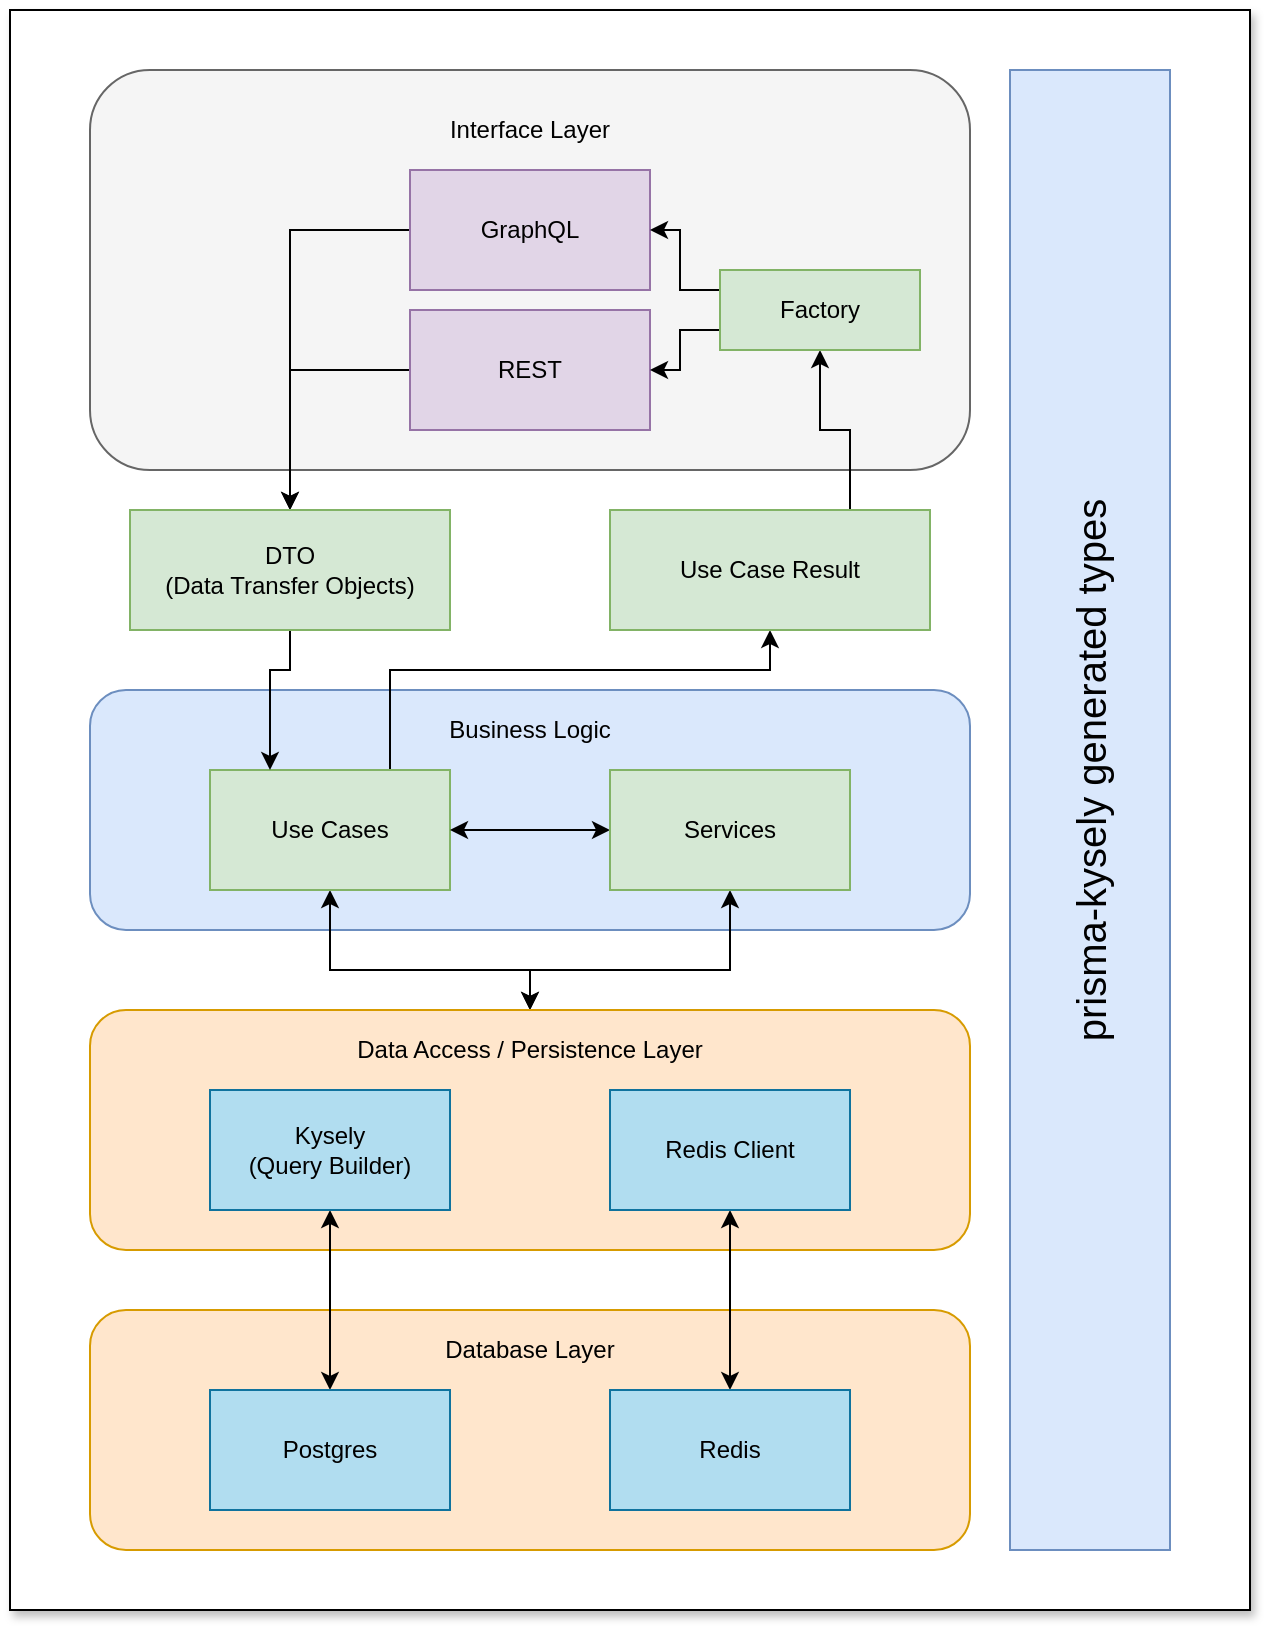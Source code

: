 <mxfile>
    <diagram id="8oJw6bzQxYydKL-ssO2G" name="Architecture">
        <mxGraphModel dx="887" dy="820" grid="1" gridSize="10" guides="1" tooltips="1" connect="1" arrows="1" fold="1" page="1" pageScale="1" pageWidth="850" pageHeight="1100" math="0" shadow="0">
            <root>
                <mxCell id="0"/>
                <mxCell id="1" parent="0"/>
                <mxCell id="HAc8jd5VISJPhYInfjR--45" value="" style="rounded=0;whiteSpace=wrap;html=1;fontSize=20;glass=0;shadow=1;sketch=0;" parent="1" vertex="1">
                    <mxGeometry x="100" y="80" width="620" height="800" as="geometry"/>
                </mxCell>
                <mxCell id="HAc8jd5VISJPhYInfjR--26" value="" style="rounded=1;whiteSpace=wrap;html=1;fillColor=#ffe6cc;strokeColor=#d79b00;" parent="1" vertex="1">
                    <mxGeometry x="140" y="730" width="440" height="120" as="geometry"/>
                </mxCell>
                <mxCell id="HAc8jd5VISJPhYInfjR--11" value="" style="rounded=1;whiteSpace=wrap;html=1;fillColor=#dae8fc;strokeColor=#6c8ebf;" parent="1" vertex="1">
                    <mxGeometry x="140" y="420" width="440" height="120" as="geometry"/>
                </mxCell>
                <mxCell id="HAc8jd5VISJPhYInfjR--2" value="" style="rounded=1;whiteSpace=wrap;html=1;fillColor=#f5f5f5;strokeColor=#666666;fontColor=#333333;" parent="1" vertex="1">
                    <mxGeometry x="140" y="110" width="440" height="200" as="geometry"/>
                </mxCell>
                <mxCell id="HAc8jd5VISJPhYInfjR--39" style="edgeStyle=orthogonalEdgeStyle;rounded=0;orthogonalLoop=1;jettySize=auto;html=1;exitX=0;exitY=0.5;exitDx=0;exitDy=0;entryX=0.5;entryY=0;entryDx=0;entryDy=0;startArrow=none;startFill=0;fontSize=20;" parent="1" source="HAc8jd5VISJPhYInfjR--3" target="HAc8jd5VISJPhYInfjR--10" edge="1">
                    <mxGeometry relative="1" as="geometry"/>
                </mxCell>
                <mxCell id="HAc8jd5VISJPhYInfjR--3" value="REST" style="rounded=0;whiteSpace=wrap;html=1;fillColor=#e1d5e7;strokeColor=#9673a6;" parent="1" vertex="1">
                    <mxGeometry x="300" y="230" width="120" height="60" as="geometry"/>
                </mxCell>
                <mxCell id="HAc8jd5VISJPhYInfjR--38" style="edgeStyle=orthogonalEdgeStyle;rounded=0;orthogonalLoop=1;jettySize=auto;html=1;exitX=0;exitY=0.5;exitDx=0;exitDy=0;entryX=0.5;entryY=0;entryDx=0;entryDy=0;startArrow=none;startFill=0;fontSize=20;" parent="1" source="HAc8jd5VISJPhYInfjR--4" target="HAc8jd5VISJPhYInfjR--10" edge="1">
                    <mxGeometry relative="1" as="geometry"/>
                </mxCell>
                <mxCell id="HAc8jd5VISJPhYInfjR--4" value="GraphQL" style="rounded=0;whiteSpace=wrap;html=1;fillColor=#e1d5e7;strokeColor=#9673a6;" parent="1" vertex="1">
                    <mxGeometry x="300" y="160" width="120" height="60" as="geometry"/>
                </mxCell>
                <mxCell id="HAc8jd5VISJPhYInfjR--5" value="Interface Layer" style="text;html=1;strokeColor=none;fillColor=none;align=center;verticalAlign=middle;whiteSpace=wrap;rounded=0;" parent="1" vertex="1">
                    <mxGeometry x="310" y="130" width="100" height="20" as="geometry"/>
                </mxCell>
                <mxCell id="HAc8jd5VISJPhYInfjR--24" style="edgeStyle=orthogonalEdgeStyle;rounded=0;orthogonalLoop=1;jettySize=auto;html=1;exitX=0.5;exitY=1;exitDx=0;exitDy=0;entryX=0.5;entryY=0;entryDx=0;entryDy=0;startArrow=classic;startFill=1;" parent="1" source="HAc8jd5VISJPhYInfjR--7" target="HAc8jd5VISJPhYInfjR--14" edge="1">
                    <mxGeometry relative="1" as="geometry">
                        <Array as="points">
                            <mxPoint x="260" y="560"/>
                            <mxPoint x="360" y="560"/>
                        </Array>
                    </mxGeometry>
                </mxCell>
                <mxCell id="HAc8jd5VISJPhYInfjR--41" style="edgeStyle=orthogonalEdgeStyle;rounded=0;orthogonalLoop=1;jettySize=auto;html=1;exitX=0.75;exitY=0;exitDx=0;exitDy=0;entryX=0.5;entryY=1;entryDx=0;entryDy=0;startArrow=none;startFill=0;fontSize=20;" parent="1" source="HAc8jd5VISJPhYInfjR--7" target="HAc8jd5VISJPhYInfjR--37" edge="1">
                    <mxGeometry relative="1" as="geometry">
                        <Array as="points">
                            <mxPoint x="290" y="410"/>
                            <mxPoint x="480" y="410"/>
                        </Array>
                    </mxGeometry>
                </mxCell>
                <mxCell id="HAc8jd5VISJPhYInfjR--7" value="Use Cases" style="rounded=0;whiteSpace=wrap;html=1;fillColor=#d5e8d4;strokeColor=#82b366;" parent="1" vertex="1">
                    <mxGeometry x="200" y="460" width="120" height="60" as="geometry"/>
                </mxCell>
                <mxCell id="HAc8jd5VISJPhYInfjR--20" style="edgeStyle=orthogonalEdgeStyle;rounded=0;orthogonalLoop=1;jettySize=auto;html=1;exitX=0;exitY=0.5;exitDx=0;exitDy=0;entryX=1;entryY=0.5;entryDx=0;entryDy=0;startArrow=classic;startFill=1;" parent="1" source="HAc8jd5VISJPhYInfjR--8" target="HAc8jd5VISJPhYInfjR--7" edge="1">
                    <mxGeometry relative="1" as="geometry"/>
                </mxCell>
                <mxCell id="HAc8jd5VISJPhYInfjR--25" style="edgeStyle=orthogonalEdgeStyle;rounded=0;orthogonalLoop=1;jettySize=auto;html=1;exitX=0.5;exitY=1;exitDx=0;exitDy=0;entryX=0.5;entryY=0;entryDx=0;entryDy=0;startArrow=classic;startFill=1;" parent="1" source="HAc8jd5VISJPhYInfjR--8" target="HAc8jd5VISJPhYInfjR--14" edge="1">
                    <mxGeometry relative="1" as="geometry">
                        <Array as="points">
                            <mxPoint x="460" y="560"/>
                            <mxPoint x="360" y="560"/>
                        </Array>
                    </mxGeometry>
                </mxCell>
                <mxCell id="HAc8jd5VISJPhYInfjR--8" value="Services" style="rounded=0;whiteSpace=wrap;html=1;fillColor=#d5e8d4;strokeColor=#82b366;" parent="1" vertex="1">
                    <mxGeometry x="400" y="460" width="120" height="60" as="geometry"/>
                </mxCell>
                <mxCell id="HAc8jd5VISJPhYInfjR--19" style="edgeStyle=orthogonalEdgeStyle;rounded=0;orthogonalLoop=1;jettySize=auto;html=1;exitX=0.5;exitY=1;exitDx=0;exitDy=0;entryX=0.25;entryY=0;entryDx=0;entryDy=0;" parent="1" source="HAc8jd5VISJPhYInfjR--10" target="HAc8jd5VISJPhYInfjR--7" edge="1">
                    <mxGeometry relative="1" as="geometry">
                        <Array as="points">
                            <mxPoint x="240" y="410"/>
                            <mxPoint x="230" y="410"/>
                        </Array>
                    </mxGeometry>
                </mxCell>
                <mxCell id="HAc8jd5VISJPhYInfjR--10" value="DTO &lt;br&gt;(Data Transfer Objects)" style="rounded=0;whiteSpace=wrap;html=1;fillColor=#d5e8d4;strokeColor=#82b366;" parent="1" vertex="1">
                    <mxGeometry x="160" y="330" width="160" height="60" as="geometry"/>
                </mxCell>
                <mxCell id="HAc8jd5VISJPhYInfjR--12" value="Business Logic" style="text;html=1;strokeColor=none;fillColor=none;align=center;verticalAlign=middle;whiteSpace=wrap;rounded=0;" parent="1" vertex="1">
                    <mxGeometry x="300" y="430" width="120" height="20" as="geometry"/>
                </mxCell>
                <mxCell id="HAc8jd5VISJPhYInfjR--14" value="" style="rounded=1;whiteSpace=wrap;html=1;fillColor=#ffe6cc;strokeColor=#d79b00;" parent="1" vertex="1">
                    <mxGeometry x="140" y="580" width="440" height="120" as="geometry"/>
                </mxCell>
                <mxCell id="HAc8jd5VISJPhYInfjR--30" style="edgeStyle=orthogonalEdgeStyle;rounded=0;orthogonalLoop=1;jettySize=auto;html=1;exitX=0.5;exitY=1;exitDx=0;exitDy=0;entryX=0.5;entryY=0;entryDx=0;entryDy=0;startArrow=classic;startFill=1;" parent="1" source="HAc8jd5VISJPhYInfjR--15" target="HAc8jd5VISJPhYInfjR--27" edge="1">
                    <mxGeometry relative="1" as="geometry"/>
                </mxCell>
                <mxCell id="HAc8jd5VISJPhYInfjR--15" value="Kysely&lt;br&gt;(Query Builder)" style="rounded=0;whiteSpace=wrap;html=1;fillColor=#b1ddf0;strokeColor=#10739e;" parent="1" vertex="1">
                    <mxGeometry x="200" y="620" width="120" height="60" as="geometry"/>
                </mxCell>
                <mxCell id="HAc8jd5VISJPhYInfjR--17" value="Data Access / Persistence Layer" style="text;html=1;strokeColor=none;fillColor=none;align=center;verticalAlign=middle;whiteSpace=wrap;rounded=0;" parent="1" vertex="1">
                    <mxGeometry x="250" y="590" width="220" height="20" as="geometry"/>
                </mxCell>
                <mxCell id="HAc8jd5VISJPhYInfjR--31" style="edgeStyle=orthogonalEdgeStyle;rounded=0;orthogonalLoop=1;jettySize=auto;html=1;exitX=0.5;exitY=1;exitDx=0;exitDy=0;entryX=0.5;entryY=0;entryDx=0;entryDy=0;startArrow=classic;startFill=1;" parent="1" source="HAc8jd5VISJPhYInfjR--23" target="HAc8jd5VISJPhYInfjR--29" edge="1">
                    <mxGeometry relative="1" as="geometry"/>
                </mxCell>
                <mxCell id="HAc8jd5VISJPhYInfjR--23" value="Redis Client" style="rounded=0;whiteSpace=wrap;html=1;fillColor=#b1ddf0;strokeColor=#10739e;" parent="1" vertex="1">
                    <mxGeometry x="400" y="620" width="120" height="60" as="geometry"/>
                </mxCell>
                <mxCell id="HAc8jd5VISJPhYInfjR--27" value="Postgres" style="rounded=0;whiteSpace=wrap;html=1;fillColor=#b1ddf0;strokeColor=#10739e;" parent="1" vertex="1">
                    <mxGeometry x="200" y="770" width="120" height="60" as="geometry"/>
                </mxCell>
                <mxCell id="HAc8jd5VISJPhYInfjR--28" value="Database Layer" style="text;html=1;strokeColor=none;fillColor=none;align=center;verticalAlign=middle;whiteSpace=wrap;rounded=0;" parent="1" vertex="1">
                    <mxGeometry x="300" y="740" width="120" height="20" as="geometry"/>
                </mxCell>
                <mxCell id="HAc8jd5VISJPhYInfjR--29" value="Redis" style="rounded=0;whiteSpace=wrap;html=1;fillColor=#b1ddf0;strokeColor=#10739e;" parent="1" vertex="1">
                    <mxGeometry x="400" y="770" width="120" height="60" as="geometry"/>
                </mxCell>
                <mxCell id="HAc8jd5VISJPhYInfjR--32" value="" style="rounded=0;whiteSpace=wrap;html=1;fillColor=#dae8fc;strokeColor=#6c8ebf;" parent="1" vertex="1">
                    <mxGeometry x="600" y="110" width="80" height="740" as="geometry"/>
                </mxCell>
                <mxCell id="HAc8jd5VISJPhYInfjR--33" value="prisma-kysely generated types" style="text;html=1;strokeColor=none;fillColor=none;align=center;verticalAlign=middle;whiteSpace=wrap;rounded=0;rotation=270;fontSize=20;" parent="1" vertex="1">
                    <mxGeometry x="380" y="450" width="520" height="20" as="geometry"/>
                </mxCell>
                <mxCell id="HAc8jd5VISJPhYInfjR--42" style="edgeStyle=orthogonalEdgeStyle;rounded=0;orthogonalLoop=1;jettySize=auto;html=1;exitX=0.75;exitY=0;exitDx=0;exitDy=0;entryX=0.5;entryY=1;entryDx=0;entryDy=0;startArrow=none;startFill=0;fontSize=20;" parent="1" source="HAc8jd5VISJPhYInfjR--37" target="HAc8jd5VISJPhYInfjR--40" edge="1">
                    <mxGeometry relative="1" as="geometry"/>
                </mxCell>
                <mxCell id="HAc8jd5VISJPhYInfjR--37" value="Use Case Result" style="rounded=0;whiteSpace=wrap;html=1;fillColor=#d5e8d4;strokeColor=#82b366;" parent="1" vertex="1">
                    <mxGeometry x="400" y="330" width="160" height="60" as="geometry"/>
                </mxCell>
                <mxCell id="HAc8jd5VISJPhYInfjR--43" style="edgeStyle=orthogonalEdgeStyle;rounded=0;orthogonalLoop=1;jettySize=auto;html=1;exitX=0;exitY=0.25;exitDx=0;exitDy=0;entryX=1;entryY=0.5;entryDx=0;entryDy=0;startArrow=none;startFill=0;fontSize=20;" parent="1" source="HAc8jd5VISJPhYInfjR--40" target="HAc8jd5VISJPhYInfjR--4" edge="1">
                    <mxGeometry relative="1" as="geometry"/>
                </mxCell>
                <mxCell id="HAc8jd5VISJPhYInfjR--44" style="edgeStyle=orthogonalEdgeStyle;rounded=0;orthogonalLoop=1;jettySize=auto;html=1;exitX=0;exitY=0.75;exitDx=0;exitDy=0;entryX=1;entryY=0.5;entryDx=0;entryDy=0;startArrow=none;startFill=0;fontSize=20;" parent="1" source="HAc8jd5VISJPhYInfjR--40" target="HAc8jd5VISJPhYInfjR--3" edge="1">
                    <mxGeometry relative="1" as="geometry"/>
                </mxCell>
                <mxCell id="HAc8jd5VISJPhYInfjR--40" value="Factory" style="rounded=0;whiteSpace=wrap;html=1;fillColor=#d5e8d4;strokeColor=#82b366;" parent="1" vertex="1">
                    <mxGeometry x="455" y="210" width="100" height="40" as="geometry"/>
                </mxCell>
            </root>
        </mxGraphModel>
    </diagram>
</mxfile>